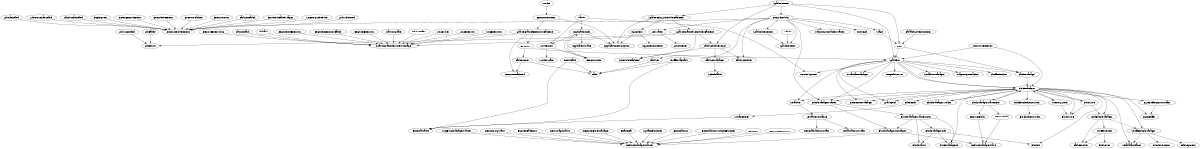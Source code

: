 digraph G {
  // spark-0.9.0-incubating
  size = "8, 15";
  ranksep=.75;
  StorageLevel -> Externalizable;
  BlockInfo -> StorageLevel;
  BlockManager -> BlockInfo;
  BlockManager -> ShuffleBlockManager;
  BlockManager -> DiskBlockManager;
  DiskBlockManager -> ShuffleBlockManager;
  BlockManager -> MemoryStore;
  BlockManager -> DiskStore;
  BlockManager -> BlockStore;
  BlockManager -> ConnectionManager;
  BlockManager -> BlockManagerSlaveActor;
  BlockManager -> MetadataCleaner;
  BlockManager -> Serializer;
  BlockManager -> SparkConf;
  BlockManager -> BlockId;
  BlockManager -> BlockManagerId;
  BlockManager -> BlockManagerMaster;
  MemoryStore -> BlockStore;
  BlockManager -> ByteBufferInputStream;
  ByteBufferInputStream -> ByteBuffer;
  BlockManager -> ByteBuffer;
  Serializer -> SerializerInstance;
  SerializerInstance -> SerializationStream;
  SerializerInstance -> DeserializationStream;
  MemoryStore -> BlockManager;
  DiskStore -> BlockManager;
  DiskStore -> DiskBlockManager;
  DiskStore -> BlockStore;
  ShuffleBlockManager -> MetadataCleaner;
  ShuffleBlockManager -> PrimitiveVector;
  ShuffleBlockManager -> FileSegment;
  DiskBlockManager -> PathResolver;
  DiskBlockManager -> ShuffleSender;
  ShuffleSender -> PathResolver;
  ShuffleSender -> FileServer;
  BlockManager -> BlockManagerWorker;
  BlockManagerWorker -> BlockManager;
  BlockManager -> DiskBlockObjectWriter;
  DiskBlockObjectWriter -> BlockObjectWriter;
  BlockManagerSlaveActor -> BlockManager;
  SparkEnv -> BlockManagerMaster;
  BlockManagerMaster -> BlockManagerMasterActor;
  BlockManagerMessages -> ToBlockManagerSlave;
  //ToBlockManagerSlave -> RemoveBlock;
  //ToBlockManagerSlave -> RemoveRdd;
  BlockManagerMessages -> ToBlockManagerMaster;
  //ToBlockManagerMaster -> RegisterBlockManager;
  //ToBlockManagerMaster -> HeartBeat;
  //ToBlockManagerMaster -> UpdateBlockInfo;
  //ToBlockManagerMaster -> GetLocations;
  //ToBlockManagerMaster -> GetLocationsMultipleBlockIds;
  //ToBlockManagerMaster -> GetPeers;
  //ToBlockManagerMaster -> RemoveExecutor;
  //ToBlockManagerMaster -> StopBlockManagerMaster;
  //ToBlockManagerMaster -> GetMemoryStatus;
  //ToBlockManagerMaster -> ExpireDeadHosts;
  //ToBlockManagerMaster -> GetStorageStatus;
  BlockManagerMaster -> BlockManagerMessages;
  BlockManagerMasterActor -> BlockManagerId;
  BlockManagerMasterActor -> BlockManagerMessages;
  BlockManagerMasterActor -> BlockStatus;
  BlockManagerMasterActor -> BlockManagerInfo;
  BlockManagerInfo -> BlockManagerId;
  BlockManagerInfo -> BlockStatus;
  BlockManagerInfo -> BlockId;
  SparkEnv -> BlockManager;
  NetworkReceiver -> SparkEnv;
  NetworkReceiver -> BlockManager;
  CacheManager -> BlockManager;
  SparkEnv -> CacheManager;
  SparkEnv -> SerializerManager;
  SparkEnv -> Serializer;
  SparkEnv -> MapOutputTracker;
  SparkEnv -> ShuffleFetcher;
  SparkEnv -> BroadcastManager;
  SparkEnv -> ConnectionManager;
  SparkEnv -> HttpFileServer;
  SparkEnv -> MetricsSystem;
  SparkEnv -> SparkConf;
  Worker -> ExecutorRunner;
  ExecutorRunner -> ApplicationDescription;
  ExecutorRunner -> CoarseGrainedExecutorBackend;
  CoarseGrainedExecutorBackend -> Executor;
  Executor -> SparkEnv;
  RDD -> SparkEnv;
  RDD -> CacheManager;
  SparkEnv -> BlockManager;
  Executor -> TaskRunner;
  TaskRunner -> Task;
  ShuffleMapTask -> Task;
  ResultTask -> Task;
  ShuffleMapTask -> Externalizable;
  ResultTask -> Externalizable;
  Master -> WorkerInfo;
  Master -> ApplicationInfo;
  WorkerInfo -> ExecutorInfo;
  WorkerInfo -> WorkerState;
  ExecutorInfo -> ApplicationInfo;
  ApplicationInfo -> ApplicationDescription;
  ApplicationInfo -> ExecutorInfo;
  ApplicationInfo -> WorkerInfo;
  ApplicationInfo -> ApplicationState;
  Master -> MetricsSystem;
  SparkContext -> SparkEnv;
  SparkContext -> DAGScheduler;
  //Source -> MetricRegistry;
  //DAGSchedulerSource -> Source;
  //DAGSchedulerSource -> MetricRegistry;
  SparkContext -> RDD;
  ParallelCollectionRDD -> RDD;
  DAGScheduler -> JobWaiter;
  JobWaiter -> JobListener;
  JobWaiter -> JobResult;
  JobSucceeded -> JobResult;
  JobFailed -> JobResult;
  DAGScheduler -> DAGSchedulerEvent;
  JobSubmitted -> DAGSchedulerEvent;
  JobCancelled -> DAGSchedulerEvent;
  JobGroupCancelled -> DAGSchedulerEvent;
  AllJobsCancelled -> DAGSchedulerEvent;
  BeginEvent -> DAGSchedulerEvent;
  GettingResultEvent -> DAGSchedulerEvent;
  CompletionEvent -> DAGSchedulerEvent;
  ExecutorGained -> DAGSchedulerEvent;
  ExecutorLost -> DAGSchedulerEvent;
  TaskSetFailed -> DAGSchedulerEvent;
  ResubmitFailedStages -> DAGSchedulerEvent;
  StopDAGScheduler -> DAGSchedulerEvent;
  DAGScheduler -> SparkListener;
  WebUI -> SparkListener;
  DAGScheduler -> SparkListenerBus;
  SparkListenerBus -> SparkListener;
  DAGScheduler -> TaskScheduler;
  DAGScheduler -> MapOutputTrackerMaster;
  DAGScheduler -> BlockManagerMaster;
  TaskSchedulerImpl -> TaskScheduler;
  DAGScheduler -> ActiveJob;
  DAGScheduler -> Stage;
  Stage -> RDD;
  DAGScheduler -> TaskSet;
  TaskSet -> Task;
  TaskSchedulerImpl -> TaskSetManager;
  TaskSetManager -> Schedulable;
  SparkContext -> TaskSchedulerImpl;
  SparkContext -> SparkDeploySchedulerBackend;
  SparkDeploySchedulerBackend -> CoarseGrainedSchedulerBackend;
  CoarseGrainedSchedulerBackend -> SchedulerBackend;
  TaskSchedulerImpl -> SchedulerBackend;
  SparkDeploySchedulerBackend -> ApplicationDescription;
  SparkDeploySchedulerBackend -> AppClient;
  AppClient -> ApplicationDescription;
  AppClient -> AppClientListener;
  //AppClient -> Master;
  RemoveBlock -> ToBlockManagerSlave;
  RemoveRdd -> ToBlockManagerSlave;
  HeartBeat -> ToBlockManagerMaster;
  UpdateBlockInfo -> ToBlockManagerMaster;
  GetLocations -> ToBlockManagerMaster;
  GetLocationsMultipleBlockIds -> ToBlockManagerMaster;
  GetPeers -> ToBlockManagerMaster;
  RemoveExecutor_1 -> ToBlockManagerMaster;
  StopBlockManagerMaster -> ToBlockManagerMaster;
  GetMemoryStatus -> ToBlockManagerMaster;
  ExpireDeadHosts -> ToBlockManagerMaster;
  GetStorageStatus -> ToBlockManagerMaster;
  RegisterBlockManager -> ToBlockManagerMaster;
  CoarseGrainedSchedulerBackend -> TaskSchedulerImpl;
  BlockManagerSlaveActor -> RemoveBlock;
  BlockManagerSlaveActor -> RemoveRdd;
  CoarseGrainedSchedulerBackend -> CoarseGrainedClusterMessage;
  CoarseGrainedExecutorBackend -> CoarseGrainedClusterMessage;
  LaunchTask -> CoarseGrainedClusterMessage;
  KillTask -> CoarseGrainedClusterMessage;
  RegisteredExecutor -> CoarseGrainedClusterMessage;
  RegisterExecutorFailed -> CoarseGrainedClusterMessage;
  RegisterExecutor -> CoarseGrainedClusterMessage;
  StatusUpdate -> CoarseGrainedClusterMessage;
  ReviveOffers -> CoarseGrainedClusterMessage;
  StopDriver -> CoarseGrainedClusterMessage;
  StopExecutor -> CoarseGrainedClusterMessage;
  StopExecutors -> CoarseGrainedClusterMessage;
  RemoveExecutor_2 -> CoarseGrainedClusterMessage;
  CoarseGrainedExecutorBackend -> ExecutorBackend;
  TaskRunner -> ExecutorBackend;
}
